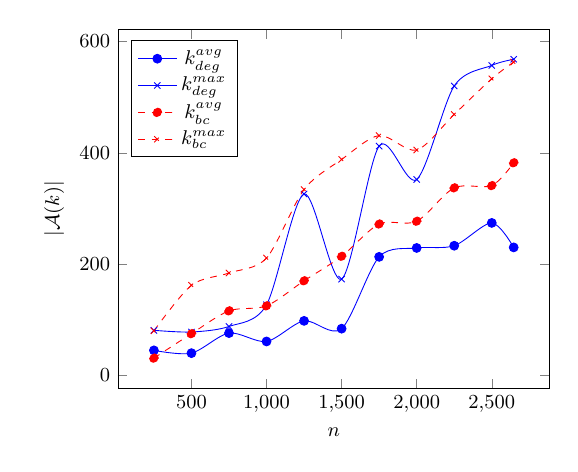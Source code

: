 \tikzstyle{textstyle}=[font=\fontsize{9}{9}\selectfont]
\begin{tikzpicture}[textstyle, scale=0.8]
    \begin{axis}[
        xlabel={$n$},
        ylabel={$|\mathcal{A}(k)|$},
		legend pos=north west
        ]
        
    \addplot[smooth,mark=*,color=blue] plot coordinates {
		(250,45)
		(500,40)
		(750,76)
		(1000,61)
		(1250,98)
		(1500,84)
		(1750,213)
		(2000,229)
		(2250,233)
		(2500,274)
		(2646,230)
    };
    \addlegendentry{$k_{deg}^{avg}$}
    
    \addplot[smooth,mark=x,color=blue] plot coordinates {
		(250,81)
		(500,78)
		(750,88)
		(1000,127)
		(1250,326)
		(1500,173)
		(1750,412)
		(2000,352)
		(2250,520)
		(2500,557)
		(2646,568)
    };
    \addlegendentry{$k_{deg}^{max}$}

    \addplot[smooth,mark=*, color=red, dashed] plot coordinates {
		(250,31)
		(500,75)
		(750,116)
		(1000,125)
		(1250,170)
		(1500,214)
		(1750,272)
		(2000,277)
		(2250,337)
		(2500,341)
		(2646,382)
    };
    \addlegendentry{$k_{bc}^{avg}$}
    
    \addplot[smooth,mark=x, color=red, dashed] plot coordinates {
		(250,80)
		(500,162)
		(750,184)
		(1000,211)
		(1250,334)
		(1500,388)
		(1750,431)
		(2000,405)
		(2250,469)
		(2500,533)
		(2646,563)
    };
    \addlegendentry{$k_{bc}^{max}$}
    
    \end{axis}
\end{tikzpicture}
